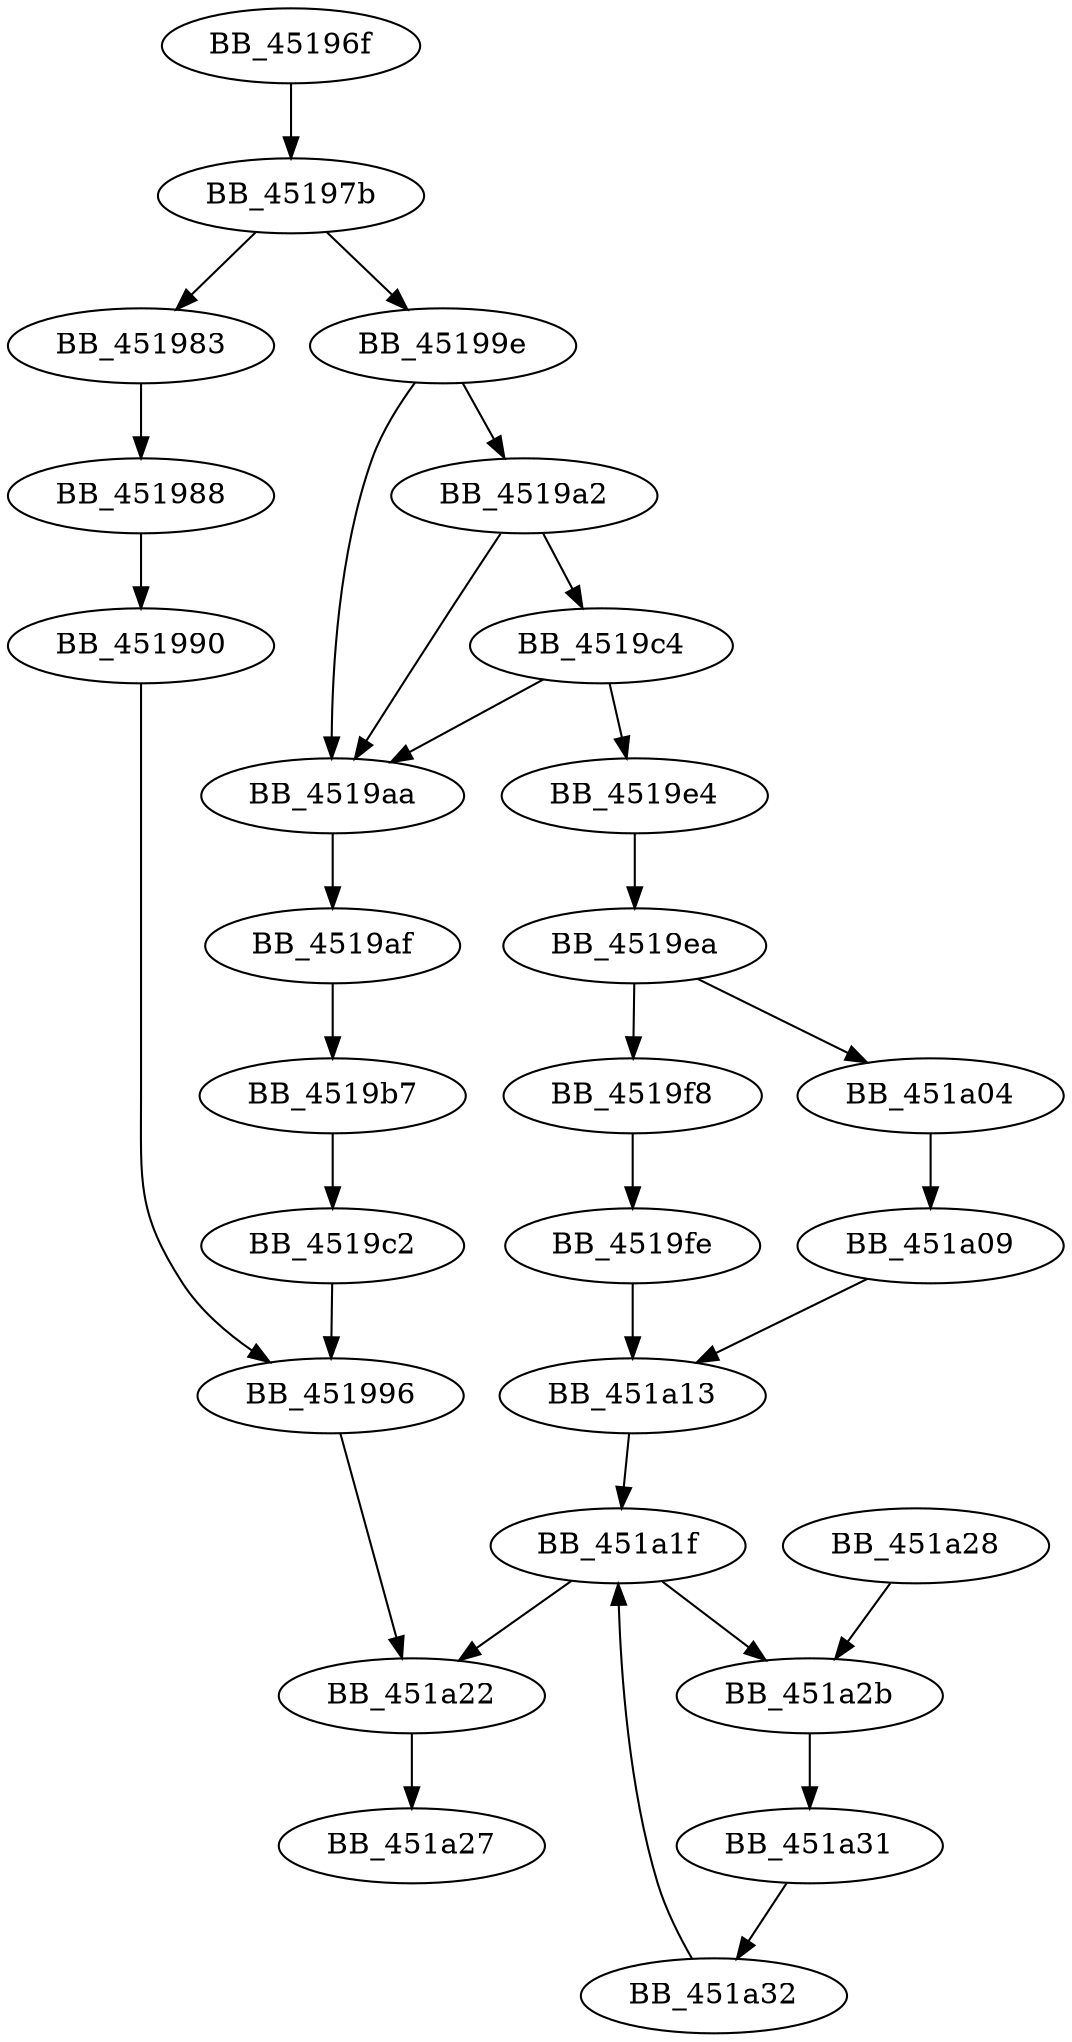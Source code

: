 DiGraph sub_45196F{
BB_45196f->BB_45197b
BB_45197b->BB_451983
BB_45197b->BB_45199e
BB_451983->BB_451988
BB_451988->BB_451990
BB_451990->BB_451996
BB_451996->BB_451a22
BB_45199e->BB_4519a2
BB_45199e->BB_4519aa
BB_4519a2->BB_4519aa
BB_4519a2->BB_4519c4
BB_4519aa->BB_4519af
BB_4519af->BB_4519b7
BB_4519b7->BB_4519c2
BB_4519c2->BB_451996
BB_4519c4->BB_4519aa
BB_4519c4->BB_4519e4
BB_4519e4->BB_4519ea
BB_4519ea->BB_4519f8
BB_4519ea->BB_451a04
BB_4519f8->BB_4519fe
BB_4519fe->BB_451a13
BB_451a04->BB_451a09
BB_451a09->BB_451a13
BB_451a13->BB_451a1f
BB_451a1f->BB_451a22
BB_451a1f->BB_451a2b
BB_451a22->BB_451a27
BB_451a28->BB_451a2b
BB_451a2b->BB_451a31
BB_451a31->BB_451a32
BB_451a32->BB_451a1f
}
